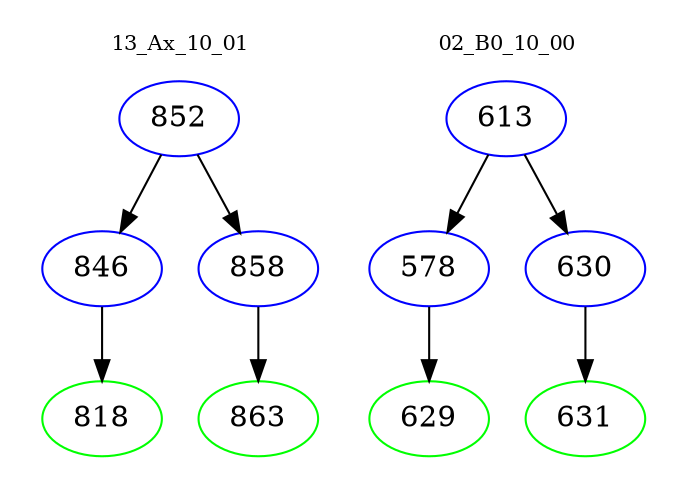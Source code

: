 digraph{
subgraph cluster_0 {
color = white
label = "13_Ax_10_01";
fontsize=10;
T0_852 [label="852", color="blue"]
T0_852 -> T0_846 [color="black"]
T0_846 [label="846", color="blue"]
T0_846 -> T0_818 [color="black"]
T0_818 [label="818", color="green"]
T0_852 -> T0_858 [color="black"]
T0_858 [label="858", color="blue"]
T0_858 -> T0_863 [color="black"]
T0_863 [label="863", color="green"]
}
subgraph cluster_1 {
color = white
label = "02_B0_10_00";
fontsize=10;
T1_613 [label="613", color="blue"]
T1_613 -> T1_578 [color="black"]
T1_578 [label="578", color="blue"]
T1_578 -> T1_629 [color="black"]
T1_629 [label="629", color="green"]
T1_613 -> T1_630 [color="black"]
T1_630 [label="630", color="blue"]
T1_630 -> T1_631 [color="black"]
T1_631 [label="631", color="green"]
}
}
